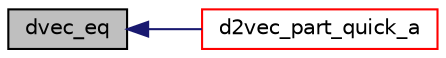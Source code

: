digraph "dvec_eq"
{
  bgcolor="transparent";
  edge [fontname="Helvetica",fontsize="10",labelfontname="Helvetica",labelfontsize="10"];
  node [fontname="Helvetica",fontsize="10",shape=record];
  rankdir="LR";
  Node1 [label="dvec_eq",height=0.2,width=0.4,color="black", fillcolor="grey75", style="filled", fontcolor="black"];
  Node1 -> Node2 [dir="back",color="midnightblue",fontsize="10",style="solid",fontname="Helvetica"];
  Node2 [label="d2vec_part_quick_a",height=0.2,width=0.4,color="red",URL="$a07511.html#ab320a506ca04dc89d5e49db3a745bb8b"];
}
